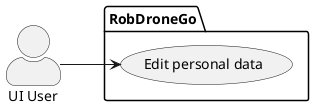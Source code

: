@startuml
left to right direction

skinparam actorStyle awesome

actor "UI User" as FM


package  RobDroneGo  {

  usecase "Edit personal data" as UC18

}

FM --> UC18

@enduml
